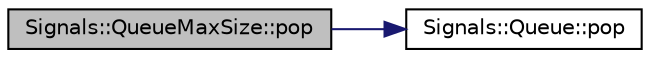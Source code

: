 digraph "Signals::QueueMaxSize::pop"
{
 // INTERACTIVE_SVG=YES
  edge [fontname="Helvetica",fontsize="10",labelfontname="Helvetica",labelfontsize="10"];
  node [fontname="Helvetica",fontsize="10",shape=record];
  rankdir="LR";
  Node1 [label="Signals::QueueMaxSize::pop",height=0.2,width=0.4,color="black", fillcolor="grey75", style="filled", fontcolor="black"];
  Node1 -> Node2 [color="midnightblue",fontsize="10",style="solid",fontname="Helvetica"];
  Node2 [label="Signals::Queue::pop",height=0.2,width=0.4,color="black", fillcolor="white", style="filled",URL="$class_signals_1_1_queue.html#a168d29cc2e73bae6522f9ffe18f359e4"];
}
